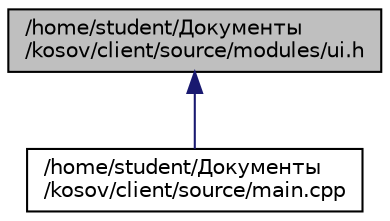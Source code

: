 digraph "/home/student/Документы/kosov/client/source/modules/ui.h"
{
 // LATEX_PDF_SIZE
  edge [fontname="Helvetica",fontsize="10",labelfontname="Helvetica",labelfontsize="10"];
  node [fontname="Helvetica",fontsize="10",shape=record];
  Node1 [label="/home/student/Документы\l/kosov/client/source/modules/ui.h",height=0.2,width=0.4,color="black", fillcolor="grey75", style="filled", fontcolor="black",tooltip="Определения классов для пользовательского интерфейса."];
  Node1 -> Node2 [dir="back",color="midnightblue",fontsize="10",style="solid"];
  Node2 [label="/home/student/Документы\l/kosov/client/source/main.cpp",height=0.2,width=0.4,color="black", fillcolor="white", style="filled",URL="$main_8cpp.html",tooltip="Главный файл программы."];
}
